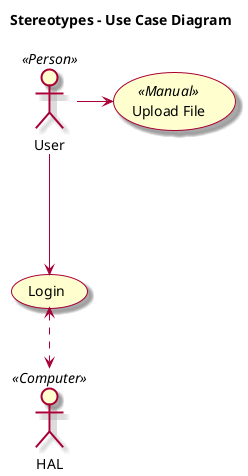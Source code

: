@startuml Stereotypes - Use Case Diagram

skin rose

title Stereotypes - Use Case Diagram


(Login) as L
(Upload File) as UF<<Manual>>
actor :User: as U<<Person>>
:HAL: as H<<Computer>>

U -> UF
U ---> (L)
H <.up.> (L)

@enduml